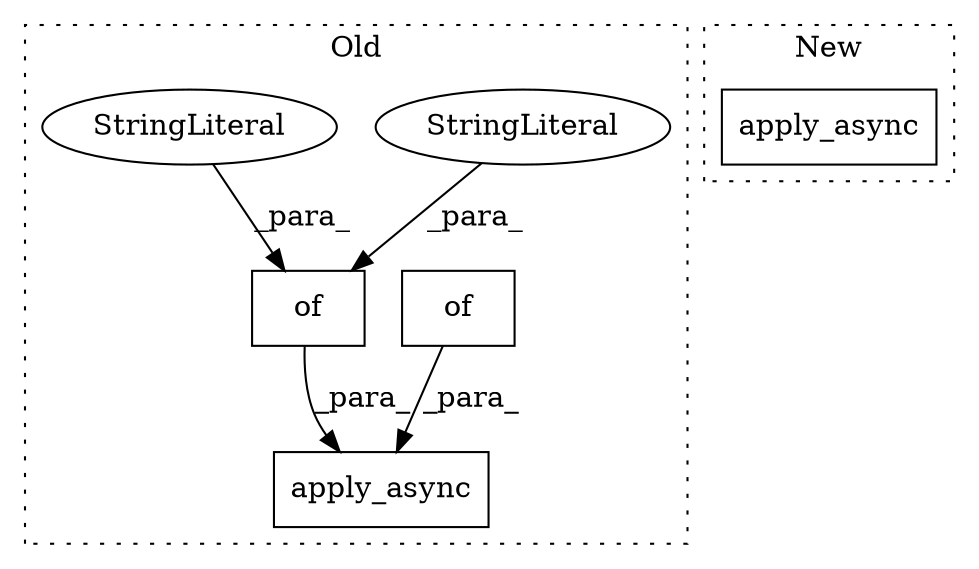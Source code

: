 digraph G {
subgraph cluster0 {
1 [label="of" a="32" s="6286,6381" l="3,1" shape="box"];
3 [label="StringLiteral" a="45" s="6343" l="16" shape="ellipse"];
4 [label="apply_async" a="32" s="6263,6382" l="12,1" shape="box"];
5 [label="of" a="32" s="6021" l="4" shape="box"];
6 [label="StringLiteral" a="45" s="6289" l="8" shape="ellipse"];
label = "Old";
style="dotted";
}
subgraph cluster1 {
2 [label="apply_async" a="32" s="5976" l="13" shape="box"];
label = "New";
style="dotted";
}
1 -> 4 [label="_para_"];
3 -> 1 [label="_para_"];
5 -> 4 [label="_para_"];
6 -> 1 [label="_para_"];
}